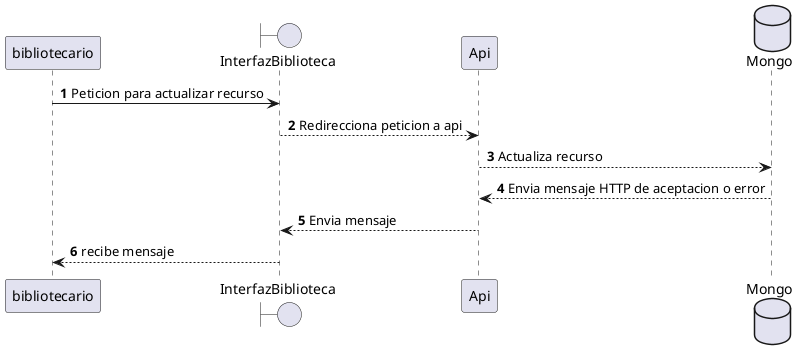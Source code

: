 @startuml
'https://plantuml.com/sequence-diagram

autonumber
participant  bibliotecario as user
boundary InterfazBiblioteca as if1

user -> if1: Peticion para actualizar recurso
if1 --> Api: Redirecciona peticion a api
database Mongo as db
Api --> db :Actualiza recurso
db  --> Api: Envia mensaje HTTP de aceptacion o error
Api  --> if1: Envia mensaje
if1 -->user: recibe mensaje

@enduml